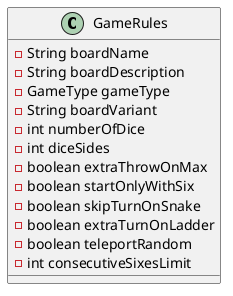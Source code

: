 @startuml
class GameRules {
    - String boardName
    - String boardDescription
    - GameType gameType
    - String boardVariant
    - int numberOfDice
    - int diceSides
    - boolean extraThrowOnMax
    - boolean startOnlyWithSix
    - boolean skipTurnOnSnake
    - boolean extraTurnOnLadder
    - boolean teleportRandom
    - int consecutiveSixesLimit
}
@enduml